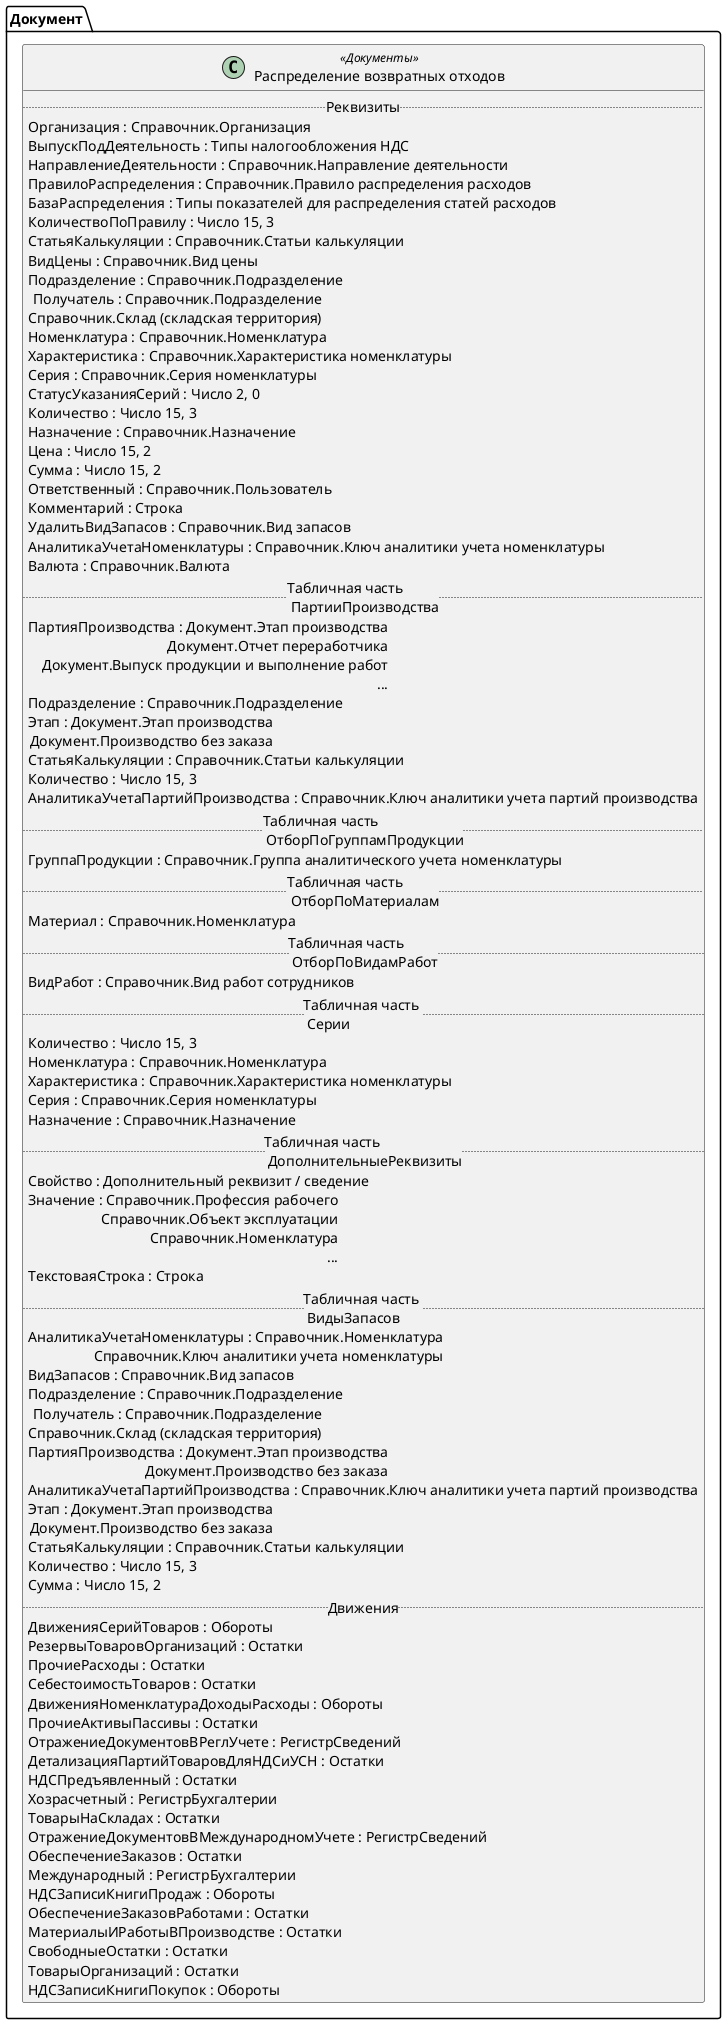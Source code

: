 ﻿@startuml РаспределениеВозвратныхОтходов
'!include templates.wsd
'..\include templates.wsd
class Документ.РаспределениеВозвратныхОтходов as "Распределение возвратных отходов" <<Документы>>
{
..Реквизиты..
Организация : Справочник.Организация
ВыпускПодДеятельность : Типы налогообложения НДС
НаправлениеДеятельности : Справочник.Направление деятельности
ПравилоРаспределения : Справочник.Правило распределения расходов
БазаРаспределения : Типы показателей для распределения статей расходов
КоличествоПоПравилу : Число 15, 3
СтатьяКалькуляции : Справочник.Статьи калькуляции
ВидЦены : Справочник.Вид цены
Подразделение : Справочник.Подразделение
Получатель : Справочник.Подразделение\rСправочник.Склад (складская территория)
Номенклатура : Справочник.Номенклатура
Характеристика : Справочник.Характеристика номенклатуры
Серия : Справочник.Серия номенклатуры
СтатусУказанияСерий : Число 2, 0
Количество : Число 15, 3
Назначение : Справочник.Назначение
Цена : Число 15, 2
Сумма : Число 15, 2
Ответственный : Справочник.Пользователь
Комментарий : Строка
УдалитьВидЗапасов : Справочник.Вид запасов
АналитикаУчетаНоменклатуры : Справочник.Ключ аналитики учета номенклатуры
Валюта : Справочник.Валюта
..Табличная часть \n ПартииПроизводства..
ПартияПроизводства : Документ.Этап производства\rДокумент.Отчет переработчика\rДокумент.Выпуск продукции и выполнение работ\r...
Подразделение : Справочник.Подразделение
Этап : Документ.Этап производства\rДокумент.Производство без заказа
СтатьяКалькуляции : Справочник.Статьи калькуляции
Количество : Число 15, 3
АналитикаУчетаПартийПроизводства : Справочник.Ключ аналитики учета партий производства
..Табличная часть \n ОтборПоГруппамПродукции..
ГруппаПродукции : Справочник.Группа аналитического учета номенклатуры
..Табличная часть \n ОтборПоМатериалам..
Материал : Справочник.Номенклатура
..Табличная часть \n ОтборПоВидамРабот..
ВидРабот : Справочник.Вид работ сотрудников
..Табличная часть \n Серии..
Количество : Число 15, 3
Номенклатура : Справочник.Номенклатура
Характеристика : Справочник.Характеристика номенклатуры
Серия : Справочник.Серия номенклатуры
Назначение : Справочник.Назначение
..Табличная часть \n ДополнительныеРеквизиты..
Свойство : Дополнительный реквизит / сведение
Значение : Справочник.Профессия рабочего\rСправочник.Объект эксплуатации\rСправочник.Номенклатура\r...
ТекстоваяСтрока : Строка
..Табличная часть \n ВидыЗапасов..
АналитикаУчетаНоменклатуры : Справочник.Номенклатура\rСправочник.Ключ аналитики учета номенклатуры
ВидЗапасов : Справочник.Вид запасов
Подразделение : Справочник.Подразделение
Получатель : Справочник.Подразделение\rСправочник.Склад (складская территория)
ПартияПроизводства : Документ.Этап производства\rДокумент.Производство без заказа
АналитикаУчетаПартийПроизводства : Справочник.Ключ аналитики учета партий производства
Этап : Документ.Этап производства\rДокумент.Производство без заказа
СтатьяКалькуляции : Справочник.Статьи калькуляции
Количество : Число 15, 3
Сумма : Число 15, 2
..Движения..
ДвиженияСерийТоваров : Обороты
РезервыТоваровОрганизаций : Остатки
ПрочиеРасходы : Остатки
СебестоимостьТоваров : Остатки
ДвиженияНоменклатураДоходыРасходы : Обороты
ПрочиеАктивыПассивы : Остатки
ОтражениеДокументовВРеглУчете : РегистрСведений
ДетализацияПартийТоваровДляНДСиУСН : Остатки
НДСПредъявленный : Остатки
Хозрасчетный : РегистрБухгалтерии
ТоварыНаСкладах : Остатки
ОтражениеДокументовВМеждународномУчете : РегистрСведений
ОбеспечениеЗаказов : Остатки
Международный : РегистрБухгалтерии
НДСЗаписиКнигиПродаж : Обороты
ОбеспечениеЗаказовРаботами : Остатки
МатериалыИРаботыВПроизводстве : Остатки
СвободныеОстатки : Остатки
ТоварыОрганизаций : Остатки
НДСЗаписиКнигиПокупок : Обороты
}
@enduml
